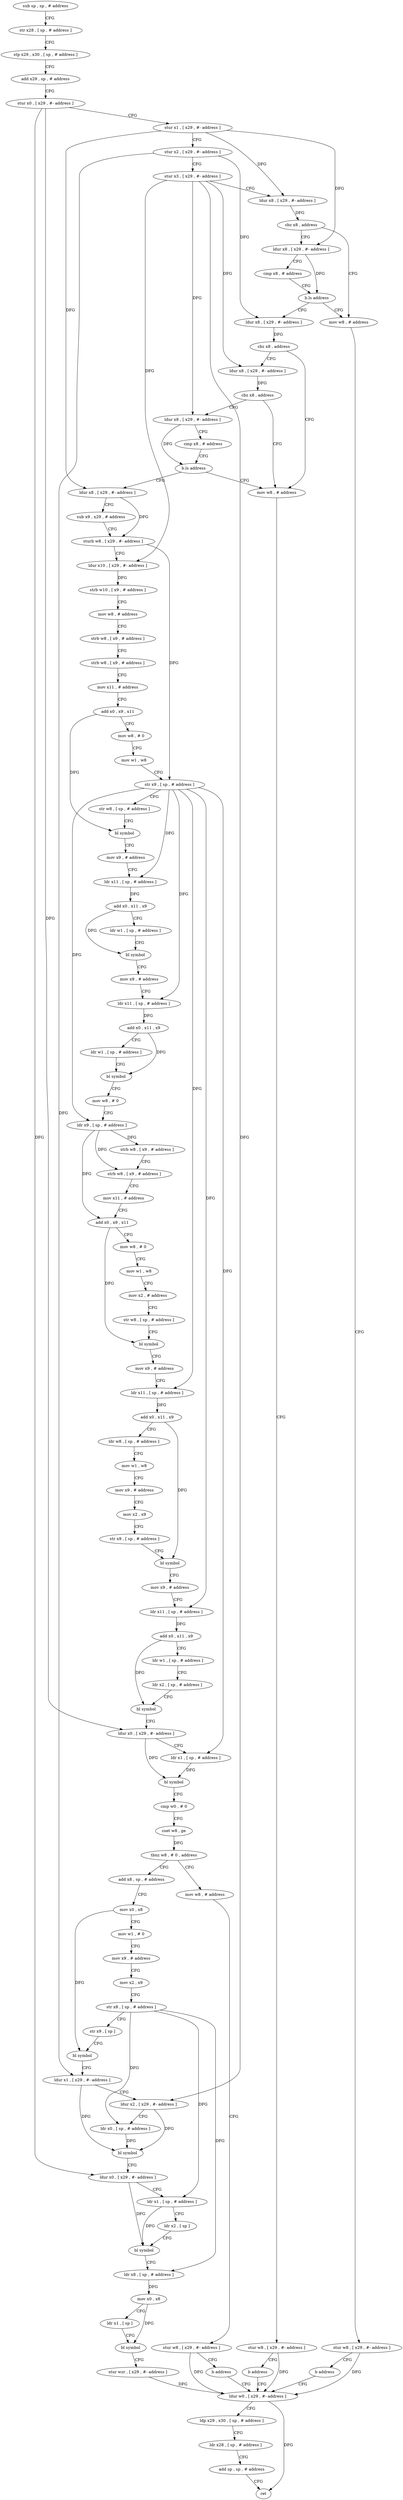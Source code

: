 digraph "func" {
"4213860" [label = "sub sp , sp , # address" ]
"4213864" [label = "str x28 , [ sp , # address ]" ]
"4213868" [label = "stp x29 , x30 , [ sp , # address ]" ]
"4213872" [label = "add x29 , sp , # address" ]
"4213876" [label = "stur x0 , [ x29 , #- address ]" ]
"4213880" [label = "stur x1 , [ x29 , #- address ]" ]
"4213884" [label = "stur x2 , [ x29 , #- address ]" ]
"4213888" [label = "stur x3 , [ x29 , #- address ]" ]
"4213892" [label = "ldur x8 , [ x29 , #- address ]" ]
"4213896" [label = "cbz x8 , address" ]
"4213912" [label = "mov w8 , # address" ]
"4213900" [label = "ldur x8 , [ x29 , #- address ]" ]
"4213916" [label = "stur w8 , [ x29 , #- address ]" ]
"4213920" [label = "b address" ]
"4214288" [label = "ldur w0 , [ x29 , #- address ]" ]
"4213904" [label = "cmp x8 , # address" ]
"4213908" [label = "b.ls address" ]
"4213924" [label = "ldur x8 , [ x29 , #- address ]" ]
"4214292" [label = "ldp x29 , x30 , [ sp , # address ]" ]
"4214296" [label = "ldr x28 , [ sp , # address ]" ]
"4214300" [label = "add sp , sp , # address" ]
"4214304" [label = "ret" ]
"4213928" [label = "cbz x8 , address" ]
"4213952" [label = "mov w8 , # address" ]
"4213932" [label = "ldur x8 , [ x29 , #- address ]" ]
"4213956" [label = "stur w8 , [ x29 , #- address ]" ]
"4213960" [label = "b address" ]
"4213936" [label = "cbz x8 , address" ]
"4213940" [label = "ldur x8 , [ x29 , #- address ]" ]
"4213944" [label = "cmp x8 , # address" ]
"4213948" [label = "b.ls address" ]
"4213964" [label = "ldur x8 , [ x29 , #- address ]" ]
"4213968" [label = "sub x9 , x29 , # address" ]
"4213972" [label = "sturb w8 , [ x29 , #- address ]" ]
"4213976" [label = "ldur x10 , [ x29 , #- address ]" ]
"4213980" [label = "strb w10 , [ x9 , # address ]" ]
"4213984" [label = "mov w8 , # address" ]
"4213988" [label = "strb w8 , [ x9 , # address ]" ]
"4213992" [label = "strb w8 , [ x9 , # address ]" ]
"4213996" [label = "mov x11 , # address" ]
"4214000" [label = "add x0 , x9 , x11" ]
"4214004" [label = "mov w8 , # 0" ]
"4214008" [label = "mov w1 , w8" ]
"4214012" [label = "str x9 , [ sp , # address ]" ]
"4214016" [label = "str w8 , [ sp , # address ]" ]
"4214020" [label = "bl symbol" ]
"4214024" [label = "mov x9 , # address" ]
"4214028" [label = "ldr x11 , [ sp , # address ]" ]
"4214032" [label = "add x0 , x11 , x9" ]
"4214036" [label = "ldr w1 , [ sp , # address ]" ]
"4214040" [label = "bl symbol" ]
"4214044" [label = "mov x9 , # address" ]
"4214048" [label = "ldr x11 , [ sp , # address ]" ]
"4214052" [label = "add x0 , x11 , x9" ]
"4214056" [label = "ldr w1 , [ sp , # address ]" ]
"4214060" [label = "bl symbol" ]
"4214064" [label = "mov w8 , # 0" ]
"4214068" [label = "ldr x9 , [ sp , # address ]" ]
"4214072" [label = "strb w8 , [ x9 , # address ]" ]
"4214076" [label = "strb w8 , [ x9 , # address ]" ]
"4214080" [label = "mov x11 , # address" ]
"4214084" [label = "add x0 , x9 , x11" ]
"4214088" [label = "mov w8 , # 0" ]
"4214092" [label = "mov w1 , w8" ]
"4214096" [label = "mov x2 , # address" ]
"4214100" [label = "str w8 , [ sp , # address ]" ]
"4214104" [label = "bl symbol" ]
"4214108" [label = "mov x9 , # address" ]
"4214112" [label = "ldr x11 , [ sp , # address ]" ]
"4214116" [label = "add x0 , x11 , x9" ]
"4214120" [label = "ldr w8 , [ sp , # address ]" ]
"4214124" [label = "mov w1 , w8" ]
"4214128" [label = "mov x9 , # address" ]
"4214132" [label = "mov x2 , x9" ]
"4214136" [label = "str x9 , [ sp , # address ]" ]
"4214140" [label = "bl symbol" ]
"4214144" [label = "mov x9 , # address" ]
"4214148" [label = "ldr x11 , [ sp , # address ]" ]
"4214152" [label = "add x0 , x11 , x9" ]
"4214156" [label = "ldr w1 , [ sp , # address ]" ]
"4214160" [label = "ldr x2 , [ sp , # address ]" ]
"4214164" [label = "bl symbol" ]
"4214168" [label = "ldur x0 , [ x29 , #- address ]" ]
"4214172" [label = "ldr x1 , [ sp , # address ]" ]
"4214176" [label = "bl symbol" ]
"4214180" [label = "cmp w0 , # 0" ]
"4214184" [label = "cset w8 , ge" ]
"4214188" [label = "tbnz w8 , # 0 , address" ]
"4214204" [label = "add x8 , sp , # address" ]
"4214192" [label = "mov w8 , # address" ]
"4214208" [label = "mov x0 , x8" ]
"4214212" [label = "mov w1 , # 0" ]
"4214216" [label = "mov x9 , # address" ]
"4214220" [label = "mov x2 , x9" ]
"4214224" [label = "str x8 , [ sp , # address ]" ]
"4214228" [label = "str x9 , [ sp ]" ]
"4214232" [label = "bl symbol" ]
"4214236" [label = "ldur x1 , [ x29 , #- address ]" ]
"4214240" [label = "ldur x2 , [ x29 , #- address ]" ]
"4214244" [label = "ldr x0 , [ sp , # address ]" ]
"4214248" [label = "bl symbol" ]
"4214252" [label = "ldur x0 , [ x29 , #- address ]" ]
"4214256" [label = "ldr x1 , [ sp , # address ]" ]
"4214260" [label = "ldr x2 , [ sp ]" ]
"4214264" [label = "bl symbol" ]
"4214268" [label = "ldr x8 , [ sp , # address ]" ]
"4214272" [label = "mov x0 , x8" ]
"4214276" [label = "ldr x1 , [ sp ]" ]
"4214280" [label = "bl symbol" ]
"4214284" [label = "stur wzr , [ x29 , #- address ]" ]
"4214196" [label = "stur w8 , [ x29 , #- address ]" ]
"4214200" [label = "b address" ]
"4213860" -> "4213864" [ label = "CFG" ]
"4213864" -> "4213868" [ label = "CFG" ]
"4213868" -> "4213872" [ label = "CFG" ]
"4213872" -> "4213876" [ label = "CFG" ]
"4213876" -> "4213880" [ label = "CFG" ]
"4213876" -> "4214168" [ label = "DFG" ]
"4213876" -> "4214252" [ label = "DFG" ]
"4213880" -> "4213884" [ label = "CFG" ]
"4213880" -> "4213892" [ label = "DFG" ]
"4213880" -> "4213900" [ label = "DFG" ]
"4213880" -> "4213964" [ label = "DFG" ]
"4213884" -> "4213888" [ label = "CFG" ]
"4213884" -> "4213924" [ label = "DFG" ]
"4213884" -> "4214236" [ label = "DFG" ]
"4213888" -> "4213892" [ label = "CFG" ]
"4213888" -> "4213932" [ label = "DFG" ]
"4213888" -> "4213940" [ label = "DFG" ]
"4213888" -> "4213976" [ label = "DFG" ]
"4213888" -> "4214240" [ label = "DFG" ]
"4213892" -> "4213896" [ label = "DFG" ]
"4213896" -> "4213912" [ label = "CFG" ]
"4213896" -> "4213900" [ label = "CFG" ]
"4213912" -> "4213916" [ label = "CFG" ]
"4213900" -> "4213904" [ label = "CFG" ]
"4213900" -> "4213908" [ label = "DFG" ]
"4213916" -> "4213920" [ label = "CFG" ]
"4213916" -> "4214288" [ label = "DFG" ]
"4213920" -> "4214288" [ label = "CFG" ]
"4214288" -> "4214292" [ label = "CFG" ]
"4214288" -> "4214304" [ label = "DFG" ]
"4213904" -> "4213908" [ label = "CFG" ]
"4213908" -> "4213924" [ label = "CFG" ]
"4213908" -> "4213912" [ label = "CFG" ]
"4213924" -> "4213928" [ label = "DFG" ]
"4214292" -> "4214296" [ label = "CFG" ]
"4214296" -> "4214300" [ label = "CFG" ]
"4214300" -> "4214304" [ label = "CFG" ]
"4213928" -> "4213952" [ label = "CFG" ]
"4213928" -> "4213932" [ label = "CFG" ]
"4213952" -> "4213956" [ label = "CFG" ]
"4213932" -> "4213936" [ label = "DFG" ]
"4213956" -> "4213960" [ label = "CFG" ]
"4213956" -> "4214288" [ label = "DFG" ]
"4213960" -> "4214288" [ label = "CFG" ]
"4213936" -> "4213952" [ label = "CFG" ]
"4213936" -> "4213940" [ label = "CFG" ]
"4213940" -> "4213944" [ label = "CFG" ]
"4213940" -> "4213948" [ label = "DFG" ]
"4213944" -> "4213948" [ label = "CFG" ]
"4213948" -> "4213964" [ label = "CFG" ]
"4213948" -> "4213952" [ label = "CFG" ]
"4213964" -> "4213968" [ label = "CFG" ]
"4213964" -> "4213972" [ label = "DFG" ]
"4213968" -> "4213972" [ label = "CFG" ]
"4213972" -> "4213976" [ label = "CFG" ]
"4213972" -> "4214012" [ label = "DFG" ]
"4213976" -> "4213980" [ label = "DFG" ]
"4213980" -> "4213984" [ label = "CFG" ]
"4213984" -> "4213988" [ label = "CFG" ]
"4213988" -> "4213992" [ label = "CFG" ]
"4213992" -> "4213996" [ label = "CFG" ]
"4213996" -> "4214000" [ label = "CFG" ]
"4214000" -> "4214004" [ label = "CFG" ]
"4214000" -> "4214020" [ label = "DFG" ]
"4214004" -> "4214008" [ label = "CFG" ]
"4214008" -> "4214012" [ label = "CFG" ]
"4214012" -> "4214016" [ label = "CFG" ]
"4214012" -> "4214028" [ label = "DFG" ]
"4214012" -> "4214048" [ label = "DFG" ]
"4214012" -> "4214068" [ label = "DFG" ]
"4214012" -> "4214112" [ label = "DFG" ]
"4214012" -> "4214148" [ label = "DFG" ]
"4214012" -> "4214172" [ label = "DFG" ]
"4214016" -> "4214020" [ label = "CFG" ]
"4214020" -> "4214024" [ label = "CFG" ]
"4214024" -> "4214028" [ label = "CFG" ]
"4214028" -> "4214032" [ label = "DFG" ]
"4214032" -> "4214036" [ label = "CFG" ]
"4214032" -> "4214040" [ label = "DFG" ]
"4214036" -> "4214040" [ label = "CFG" ]
"4214040" -> "4214044" [ label = "CFG" ]
"4214044" -> "4214048" [ label = "CFG" ]
"4214048" -> "4214052" [ label = "DFG" ]
"4214052" -> "4214056" [ label = "CFG" ]
"4214052" -> "4214060" [ label = "DFG" ]
"4214056" -> "4214060" [ label = "CFG" ]
"4214060" -> "4214064" [ label = "CFG" ]
"4214064" -> "4214068" [ label = "CFG" ]
"4214068" -> "4214072" [ label = "DFG" ]
"4214068" -> "4214076" [ label = "DFG" ]
"4214068" -> "4214084" [ label = "DFG" ]
"4214072" -> "4214076" [ label = "CFG" ]
"4214076" -> "4214080" [ label = "CFG" ]
"4214080" -> "4214084" [ label = "CFG" ]
"4214084" -> "4214088" [ label = "CFG" ]
"4214084" -> "4214104" [ label = "DFG" ]
"4214088" -> "4214092" [ label = "CFG" ]
"4214092" -> "4214096" [ label = "CFG" ]
"4214096" -> "4214100" [ label = "CFG" ]
"4214100" -> "4214104" [ label = "CFG" ]
"4214104" -> "4214108" [ label = "CFG" ]
"4214108" -> "4214112" [ label = "CFG" ]
"4214112" -> "4214116" [ label = "DFG" ]
"4214116" -> "4214120" [ label = "CFG" ]
"4214116" -> "4214140" [ label = "DFG" ]
"4214120" -> "4214124" [ label = "CFG" ]
"4214124" -> "4214128" [ label = "CFG" ]
"4214128" -> "4214132" [ label = "CFG" ]
"4214132" -> "4214136" [ label = "CFG" ]
"4214136" -> "4214140" [ label = "CFG" ]
"4214140" -> "4214144" [ label = "CFG" ]
"4214144" -> "4214148" [ label = "CFG" ]
"4214148" -> "4214152" [ label = "DFG" ]
"4214152" -> "4214156" [ label = "CFG" ]
"4214152" -> "4214164" [ label = "DFG" ]
"4214156" -> "4214160" [ label = "CFG" ]
"4214160" -> "4214164" [ label = "CFG" ]
"4214164" -> "4214168" [ label = "CFG" ]
"4214168" -> "4214172" [ label = "CFG" ]
"4214168" -> "4214176" [ label = "DFG" ]
"4214172" -> "4214176" [ label = "DFG" ]
"4214176" -> "4214180" [ label = "CFG" ]
"4214180" -> "4214184" [ label = "CFG" ]
"4214184" -> "4214188" [ label = "DFG" ]
"4214188" -> "4214204" [ label = "CFG" ]
"4214188" -> "4214192" [ label = "CFG" ]
"4214204" -> "4214208" [ label = "CFG" ]
"4214192" -> "4214196" [ label = "CFG" ]
"4214208" -> "4214212" [ label = "CFG" ]
"4214208" -> "4214232" [ label = "DFG" ]
"4214212" -> "4214216" [ label = "CFG" ]
"4214216" -> "4214220" [ label = "CFG" ]
"4214220" -> "4214224" [ label = "CFG" ]
"4214224" -> "4214228" [ label = "CFG" ]
"4214224" -> "4214244" [ label = "DFG" ]
"4214224" -> "4214256" [ label = "DFG" ]
"4214224" -> "4214268" [ label = "DFG" ]
"4214228" -> "4214232" [ label = "CFG" ]
"4214232" -> "4214236" [ label = "CFG" ]
"4214236" -> "4214240" [ label = "CFG" ]
"4214236" -> "4214248" [ label = "DFG" ]
"4214240" -> "4214244" [ label = "CFG" ]
"4214240" -> "4214248" [ label = "DFG" ]
"4214244" -> "4214248" [ label = "DFG" ]
"4214248" -> "4214252" [ label = "CFG" ]
"4214252" -> "4214256" [ label = "CFG" ]
"4214252" -> "4214264" [ label = "DFG" ]
"4214256" -> "4214260" [ label = "CFG" ]
"4214256" -> "4214264" [ label = "DFG" ]
"4214260" -> "4214264" [ label = "CFG" ]
"4214264" -> "4214268" [ label = "CFG" ]
"4214268" -> "4214272" [ label = "DFG" ]
"4214272" -> "4214276" [ label = "CFG" ]
"4214272" -> "4214280" [ label = "DFG" ]
"4214276" -> "4214280" [ label = "CFG" ]
"4214280" -> "4214284" [ label = "CFG" ]
"4214284" -> "4214288" [ label = "DFG" ]
"4214196" -> "4214200" [ label = "CFG" ]
"4214196" -> "4214288" [ label = "DFG" ]
"4214200" -> "4214288" [ label = "CFG" ]
}

